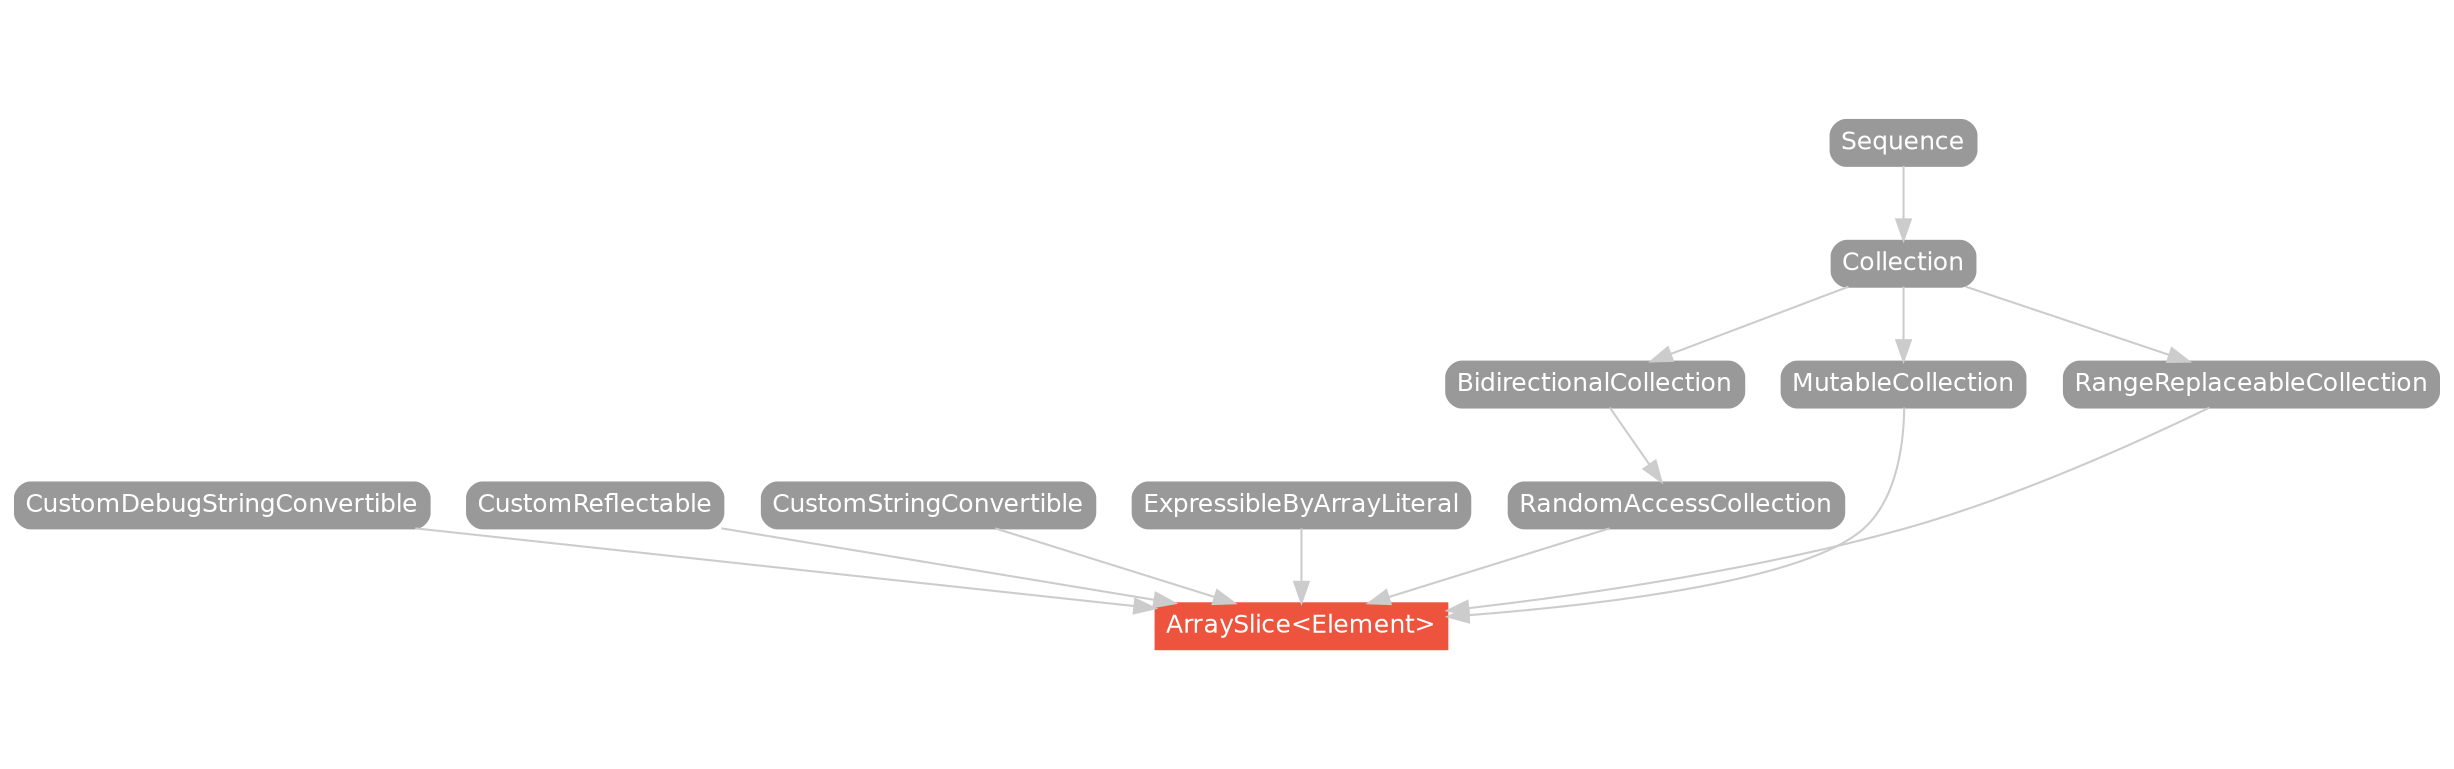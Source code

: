 strict digraph "ArraySlice<Element> - Type Hierarchy - SwiftDoc.org" {
    pad="0.1,0.8"
    node [shape=box, style="filled,rounded", color="#999999", fillcolor="#999999", fontcolor=white, fontname=Helvetica, fontnames="Helvetica,sansserif", fontsize=12, margin="0.07,0.05", height="0.3"]
    edge [color="#cccccc"]
    "ArraySlice<Element>" [URL="/type/ArraySlice/", style="filled", fillcolor="#ee543d", color="#ee543d"]
    "BidirectionalCollection" [URL="/protocol/BidirectionalCollection/hierarchy/"]
    "Collection" [URL="/protocol/Collection/hierarchy/"]
    "CustomDebugStringConvertible" [URL="/protocol/CustomDebugStringConvertible/hierarchy/"]
    "CustomReflectable" [URL="/protocol/CustomReflectable/hierarchy/"]
    "CustomStringConvertible" [URL="/protocol/CustomStringConvertible/hierarchy/"]
    "ExpressibleByArrayLiteral" [URL="/protocol/ExpressibleByArrayLiteral/hierarchy/"]
    "MutableCollection" [URL="/protocol/MutableCollection/hierarchy/"]
    "RandomAccessCollection" [URL="/protocol/RandomAccessCollection/hierarchy/"]
    "RangeReplaceableCollection" [URL="/protocol/RangeReplaceableCollection/hierarchy/"]
    "Sequence" [URL="/protocol/Sequence/hierarchy/"]    "RandomAccessCollection" -> "ArraySlice<Element>"
    "MutableCollection" -> "ArraySlice<Element>"
    "ExpressibleByArrayLiteral" -> "ArraySlice<Element>"
    "RangeReplaceableCollection" -> "ArraySlice<Element>"
    "CustomReflectable" -> "ArraySlice<Element>"
    "CustomStringConvertible" -> "ArraySlice<Element>"
    "CustomDebugStringConvertible" -> "ArraySlice<Element>"
    "BidirectionalCollection" -> "RandomAccessCollection"
    "Collection" -> "BidirectionalCollection"
    "Sequence" -> "Collection"
    "Collection" -> "MutableCollection"
    "Sequence" -> "Collection"
    "Collection" -> "RangeReplaceableCollection"
    "Sequence" -> "Collection"
    subgraph Types {
        rank = max; "ArraySlice<Element>";
    }
}